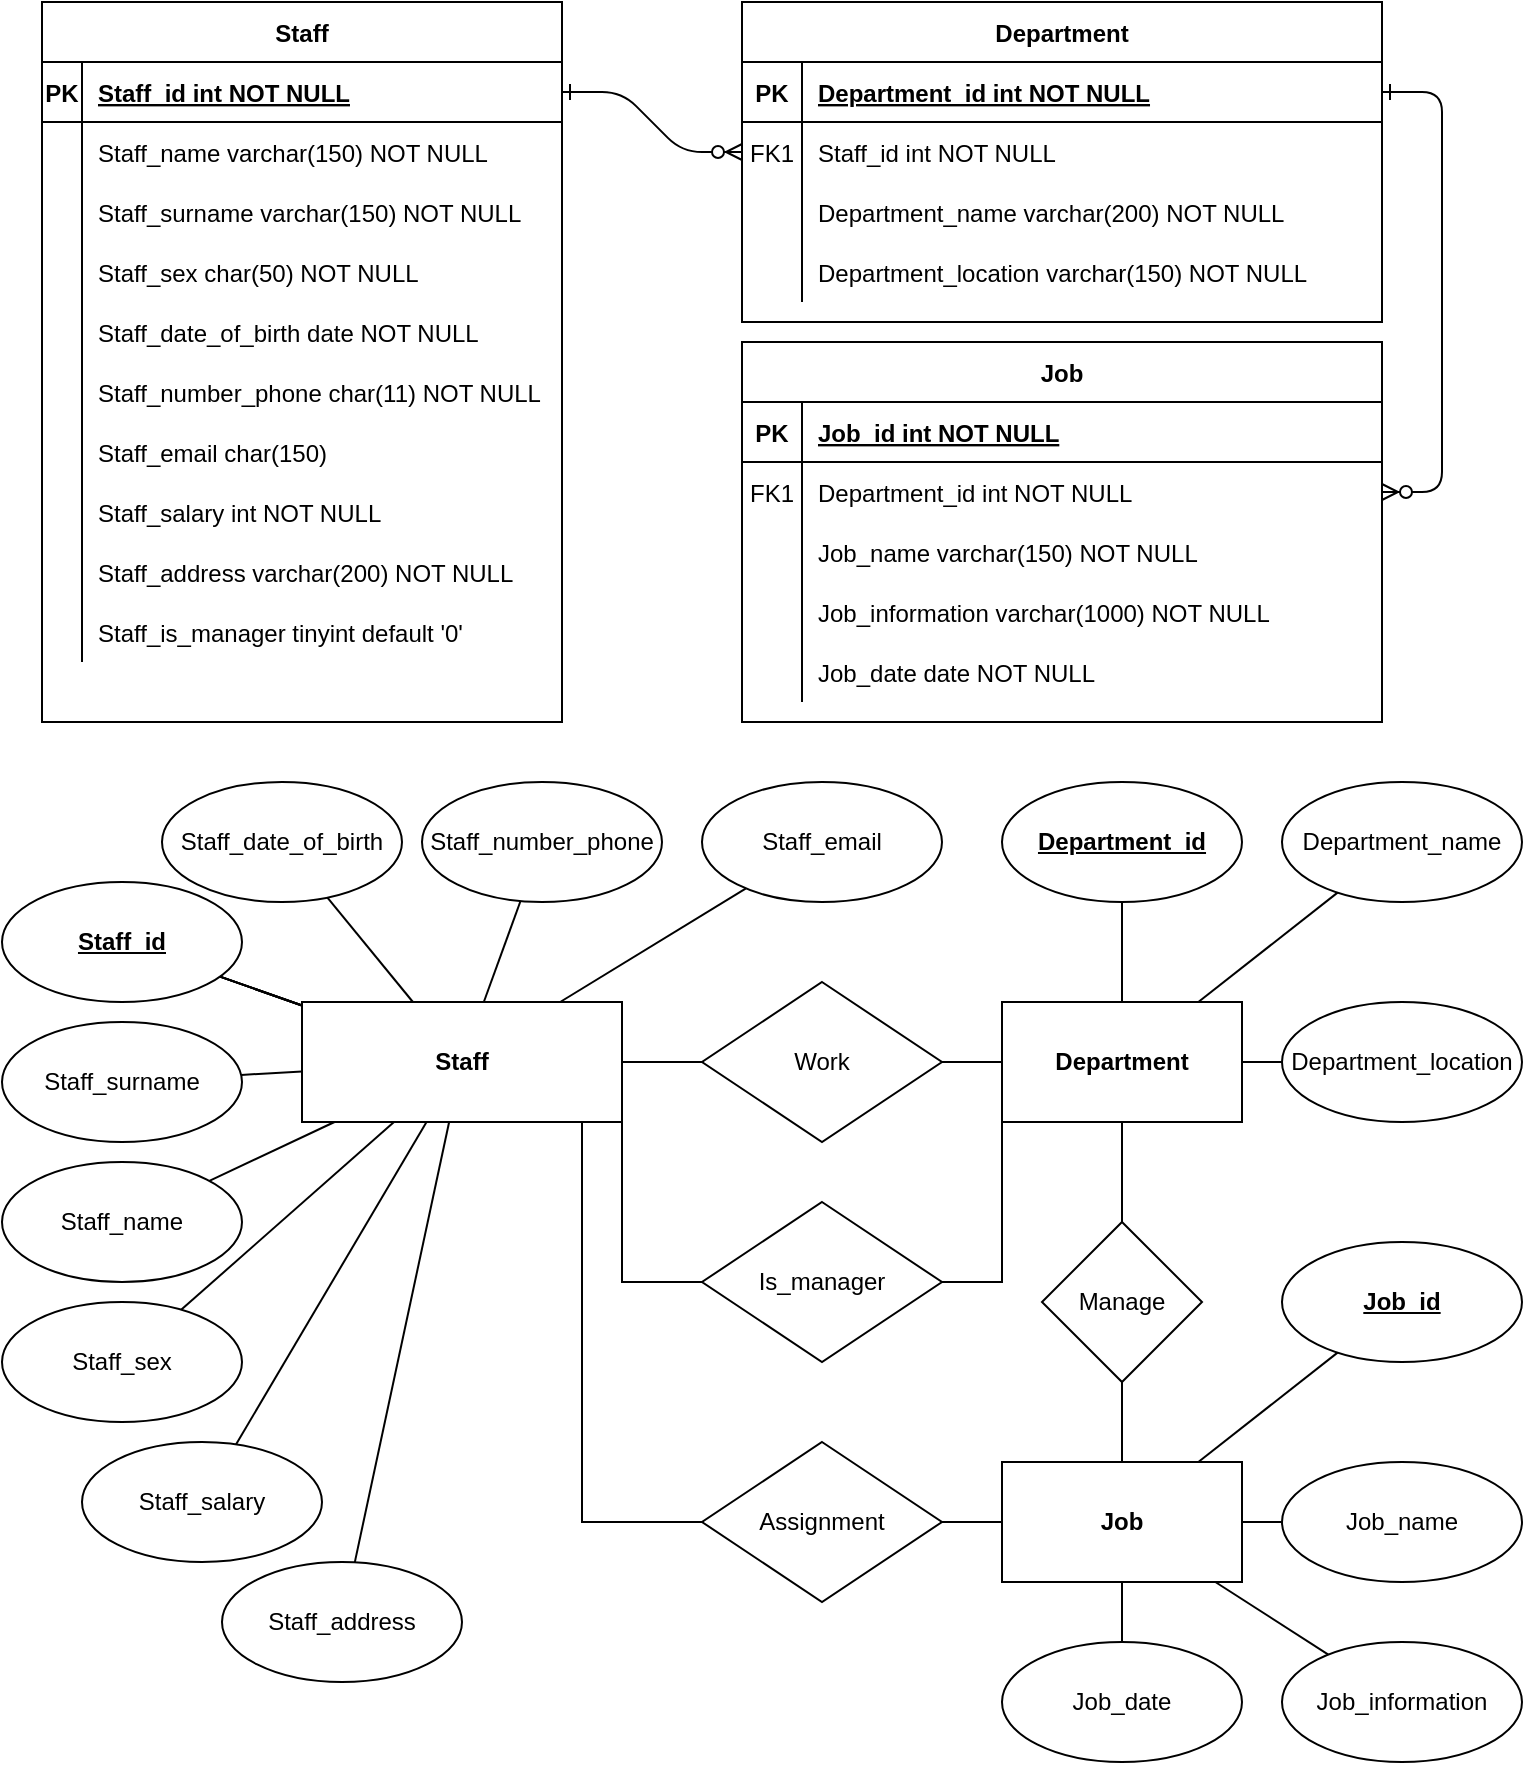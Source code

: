 <mxfile version="15.5.9" type="github">
  <diagram id="R2lEEEUBdFMjLlhIrx00" name="Page-1">
    <mxGraphModel dx="865" dy="453" grid="1" gridSize="10" guides="1" tooltips="1" connect="1" arrows="1" fold="1" page="1" pageScale="1" pageWidth="850" pageHeight="1100" math="0" shadow="0" extFonts="Permanent Marker^https://fonts.googleapis.com/css?family=Permanent+Marker">
      <root>
        <mxCell id="0" />
        <mxCell id="1" parent="0" />
        <mxCell id="C-vyLk0tnHw3VtMMgP7b-1" value="" style="edgeStyle=entityRelationEdgeStyle;endArrow=ERzeroToMany;startArrow=ERone;endFill=1;startFill=0;" parent="1" source="C-vyLk0tnHw3VtMMgP7b-24" target="C-vyLk0tnHw3VtMMgP7b-6" edge="1">
          <mxGeometry width="100" height="100" relative="1" as="geometry">
            <mxPoint x="340" y="720" as="sourcePoint" />
            <mxPoint x="440" y="620" as="targetPoint" />
          </mxGeometry>
        </mxCell>
        <mxCell id="C-vyLk0tnHw3VtMMgP7b-12" value="" style="edgeStyle=entityRelationEdgeStyle;endArrow=ERzeroToMany;startArrow=ERone;endFill=1;startFill=0;" parent="1" source="C-vyLk0tnHw3VtMMgP7b-3" target="C-vyLk0tnHw3VtMMgP7b-17" edge="1">
          <mxGeometry width="100" height="100" relative="1" as="geometry">
            <mxPoint x="400" y="180" as="sourcePoint" />
            <mxPoint x="460" y="205" as="targetPoint" />
          </mxGeometry>
        </mxCell>
        <mxCell id="C-vyLk0tnHw3VtMMgP7b-2" value="Department" style="shape=table;startSize=30;container=1;collapsible=1;childLayout=tableLayout;fixedRows=1;rowLines=0;fontStyle=1;align=center;resizeLast=1;" parent="1" vertex="1">
          <mxGeometry x="440" y="40" width="320" height="160" as="geometry" />
        </mxCell>
        <mxCell id="C-vyLk0tnHw3VtMMgP7b-3" value="" style="shape=partialRectangle;collapsible=0;dropTarget=0;pointerEvents=0;fillColor=none;points=[[0,0.5],[1,0.5]];portConstraint=eastwest;top=0;left=0;right=0;bottom=1;" parent="C-vyLk0tnHw3VtMMgP7b-2" vertex="1">
          <mxGeometry y="30" width="320" height="30" as="geometry" />
        </mxCell>
        <mxCell id="C-vyLk0tnHw3VtMMgP7b-4" value="PK" style="shape=partialRectangle;overflow=hidden;connectable=0;fillColor=none;top=0;left=0;bottom=0;right=0;fontStyle=1;" parent="C-vyLk0tnHw3VtMMgP7b-3" vertex="1">
          <mxGeometry width="30" height="30" as="geometry">
            <mxRectangle width="30" height="30" as="alternateBounds" />
          </mxGeometry>
        </mxCell>
        <mxCell id="C-vyLk0tnHw3VtMMgP7b-5" value="Department_id int NOT NULL " style="shape=partialRectangle;overflow=hidden;connectable=0;fillColor=none;top=0;left=0;bottom=0;right=0;align=left;spacingLeft=6;fontStyle=5;" parent="C-vyLk0tnHw3VtMMgP7b-3" vertex="1">
          <mxGeometry x="30" width="290" height="30" as="geometry">
            <mxRectangle width="290" height="30" as="alternateBounds" />
          </mxGeometry>
        </mxCell>
        <mxCell id="C-vyLk0tnHw3VtMMgP7b-6" value="" style="shape=partialRectangle;collapsible=0;dropTarget=0;pointerEvents=0;fillColor=none;points=[[0,0.5],[1,0.5]];portConstraint=eastwest;top=0;left=0;right=0;bottom=0;" parent="C-vyLk0tnHw3VtMMgP7b-2" vertex="1">
          <mxGeometry y="60" width="320" height="30" as="geometry" />
        </mxCell>
        <mxCell id="C-vyLk0tnHw3VtMMgP7b-7" value="FK1" style="shape=partialRectangle;overflow=hidden;connectable=0;fillColor=none;top=0;left=0;bottom=0;right=0;" parent="C-vyLk0tnHw3VtMMgP7b-6" vertex="1">
          <mxGeometry width="30" height="30" as="geometry">
            <mxRectangle width="30" height="30" as="alternateBounds" />
          </mxGeometry>
        </mxCell>
        <mxCell id="C-vyLk0tnHw3VtMMgP7b-8" value="Staff_id int NOT NULL" style="shape=partialRectangle;overflow=hidden;connectable=0;fillColor=none;top=0;left=0;bottom=0;right=0;align=left;spacingLeft=6;" parent="C-vyLk0tnHw3VtMMgP7b-6" vertex="1">
          <mxGeometry x="30" width="290" height="30" as="geometry">
            <mxRectangle width="290" height="30" as="alternateBounds" />
          </mxGeometry>
        </mxCell>
        <mxCell id="C-vyLk0tnHw3VtMMgP7b-9" value="" style="shape=partialRectangle;collapsible=0;dropTarget=0;pointerEvents=0;fillColor=none;points=[[0,0.5],[1,0.5]];portConstraint=eastwest;top=0;left=0;right=0;bottom=0;" parent="C-vyLk0tnHw3VtMMgP7b-2" vertex="1">
          <mxGeometry y="90" width="320" height="30" as="geometry" />
        </mxCell>
        <mxCell id="C-vyLk0tnHw3VtMMgP7b-10" value="" style="shape=partialRectangle;overflow=hidden;connectable=0;fillColor=none;top=0;left=0;bottom=0;right=0;" parent="C-vyLk0tnHw3VtMMgP7b-9" vertex="1">
          <mxGeometry width="30" height="30" as="geometry">
            <mxRectangle width="30" height="30" as="alternateBounds" />
          </mxGeometry>
        </mxCell>
        <mxCell id="C-vyLk0tnHw3VtMMgP7b-11" value="Department_name varchar(200) NOT NULL" style="shape=partialRectangle;overflow=hidden;connectable=0;fillColor=none;top=0;left=0;bottom=0;right=0;align=left;spacingLeft=6;" parent="C-vyLk0tnHw3VtMMgP7b-9" vertex="1">
          <mxGeometry x="30" width="290" height="30" as="geometry">
            <mxRectangle width="290" height="30" as="alternateBounds" />
          </mxGeometry>
        </mxCell>
        <mxCell id="ywh3ktPtu6zBxgVh0-jT-93" value="" style="shape=partialRectangle;collapsible=0;dropTarget=0;pointerEvents=0;fillColor=none;top=0;left=0;bottom=0;right=0;points=[[0,0.5],[1,0.5]];portConstraint=eastwest;" vertex="1" parent="C-vyLk0tnHw3VtMMgP7b-2">
          <mxGeometry y="120" width="320" height="30" as="geometry" />
        </mxCell>
        <mxCell id="ywh3ktPtu6zBxgVh0-jT-94" value="" style="shape=partialRectangle;connectable=0;fillColor=none;top=0;left=0;bottom=0;right=0;editable=1;overflow=hidden;" vertex="1" parent="ywh3ktPtu6zBxgVh0-jT-93">
          <mxGeometry width="30" height="30" as="geometry">
            <mxRectangle width="30" height="30" as="alternateBounds" />
          </mxGeometry>
        </mxCell>
        <mxCell id="ywh3ktPtu6zBxgVh0-jT-95" value="Department_location varchar(150) NOT NULL" style="shape=partialRectangle;connectable=0;fillColor=none;top=0;left=0;bottom=0;right=0;align=left;spacingLeft=6;overflow=hidden;" vertex="1" parent="ywh3ktPtu6zBxgVh0-jT-93">
          <mxGeometry x="30" width="290" height="30" as="geometry">
            <mxRectangle width="290" height="30" as="alternateBounds" />
          </mxGeometry>
        </mxCell>
        <mxCell id="C-vyLk0tnHw3VtMMgP7b-13" value="Job" style="shape=table;startSize=30;container=1;collapsible=1;childLayout=tableLayout;fixedRows=1;rowLines=0;fontStyle=1;align=center;resizeLast=1;" parent="1" vertex="1">
          <mxGeometry x="440" y="210" width="320" height="190" as="geometry" />
        </mxCell>
        <mxCell id="C-vyLk0tnHw3VtMMgP7b-14" value="" style="shape=partialRectangle;collapsible=0;dropTarget=0;pointerEvents=0;fillColor=none;points=[[0,0.5],[1,0.5]];portConstraint=eastwest;top=0;left=0;right=0;bottom=1;" parent="C-vyLk0tnHw3VtMMgP7b-13" vertex="1">
          <mxGeometry y="30" width="320" height="30" as="geometry" />
        </mxCell>
        <mxCell id="C-vyLk0tnHw3VtMMgP7b-15" value="PK" style="shape=partialRectangle;overflow=hidden;connectable=0;fillColor=none;top=0;left=0;bottom=0;right=0;fontStyle=1;" parent="C-vyLk0tnHw3VtMMgP7b-14" vertex="1">
          <mxGeometry width="30" height="30" as="geometry">
            <mxRectangle width="30" height="30" as="alternateBounds" />
          </mxGeometry>
        </mxCell>
        <mxCell id="C-vyLk0tnHw3VtMMgP7b-16" value="Job_id int NOT NULL " style="shape=partialRectangle;overflow=hidden;connectable=0;fillColor=none;top=0;left=0;bottom=0;right=0;align=left;spacingLeft=6;fontStyle=5;" parent="C-vyLk0tnHw3VtMMgP7b-14" vertex="1">
          <mxGeometry x="30" width="290" height="30" as="geometry">
            <mxRectangle width="290" height="30" as="alternateBounds" />
          </mxGeometry>
        </mxCell>
        <mxCell id="C-vyLk0tnHw3VtMMgP7b-17" value="" style="shape=partialRectangle;collapsible=0;dropTarget=0;pointerEvents=0;fillColor=none;points=[[0,0.5],[1,0.5]];portConstraint=eastwest;top=0;left=0;right=0;bottom=0;" parent="C-vyLk0tnHw3VtMMgP7b-13" vertex="1">
          <mxGeometry y="60" width="320" height="30" as="geometry" />
        </mxCell>
        <mxCell id="C-vyLk0tnHw3VtMMgP7b-18" value="FK1" style="shape=partialRectangle;overflow=hidden;connectable=0;fillColor=none;top=0;left=0;bottom=0;right=0;" parent="C-vyLk0tnHw3VtMMgP7b-17" vertex="1">
          <mxGeometry width="30" height="30" as="geometry">
            <mxRectangle width="30" height="30" as="alternateBounds" />
          </mxGeometry>
        </mxCell>
        <mxCell id="C-vyLk0tnHw3VtMMgP7b-19" value="Department_id int NOT NULL" style="shape=partialRectangle;overflow=hidden;connectable=0;fillColor=none;top=0;left=0;bottom=0;right=0;align=left;spacingLeft=6;" parent="C-vyLk0tnHw3VtMMgP7b-17" vertex="1">
          <mxGeometry x="30" width="290" height="30" as="geometry">
            <mxRectangle width="290" height="30" as="alternateBounds" />
          </mxGeometry>
        </mxCell>
        <mxCell id="C-vyLk0tnHw3VtMMgP7b-20" value="" style="shape=partialRectangle;collapsible=0;dropTarget=0;pointerEvents=0;fillColor=none;points=[[0,0.5],[1,0.5]];portConstraint=eastwest;top=0;left=0;right=0;bottom=0;" parent="C-vyLk0tnHw3VtMMgP7b-13" vertex="1">
          <mxGeometry y="90" width="320" height="30" as="geometry" />
        </mxCell>
        <mxCell id="C-vyLk0tnHw3VtMMgP7b-21" value="" style="shape=partialRectangle;overflow=hidden;connectable=0;fillColor=none;top=0;left=0;bottom=0;right=0;" parent="C-vyLk0tnHw3VtMMgP7b-20" vertex="1">
          <mxGeometry width="30" height="30" as="geometry">
            <mxRectangle width="30" height="30" as="alternateBounds" />
          </mxGeometry>
        </mxCell>
        <mxCell id="C-vyLk0tnHw3VtMMgP7b-22" value="Job_name varchar(150) NOT NULL" style="shape=partialRectangle;overflow=hidden;connectable=0;fillColor=none;top=0;left=0;bottom=0;right=0;align=left;spacingLeft=6;" parent="C-vyLk0tnHw3VtMMgP7b-20" vertex="1">
          <mxGeometry x="30" width="290" height="30" as="geometry">
            <mxRectangle width="290" height="30" as="alternateBounds" />
          </mxGeometry>
        </mxCell>
        <mxCell id="ywh3ktPtu6zBxgVh0-jT-36" value="" style="shape=partialRectangle;collapsible=0;dropTarget=0;pointerEvents=0;fillColor=none;top=0;left=0;bottom=0;right=0;points=[[0,0.5],[1,0.5]];portConstraint=eastwest;" vertex="1" parent="C-vyLk0tnHw3VtMMgP7b-13">
          <mxGeometry y="120" width="320" height="30" as="geometry" />
        </mxCell>
        <mxCell id="ywh3ktPtu6zBxgVh0-jT-37" value="" style="shape=partialRectangle;connectable=0;fillColor=none;top=0;left=0;bottom=0;right=0;editable=1;overflow=hidden;" vertex="1" parent="ywh3ktPtu6zBxgVh0-jT-36">
          <mxGeometry width="30" height="30" as="geometry">
            <mxRectangle width="30" height="30" as="alternateBounds" />
          </mxGeometry>
        </mxCell>
        <mxCell id="ywh3ktPtu6zBxgVh0-jT-38" value="Job_information varchar(1000) NOT NULL" style="shape=partialRectangle;connectable=0;fillColor=none;top=0;left=0;bottom=0;right=0;align=left;spacingLeft=6;overflow=hidden;" vertex="1" parent="ywh3ktPtu6zBxgVh0-jT-36">
          <mxGeometry x="30" width="290" height="30" as="geometry">
            <mxRectangle width="290" height="30" as="alternateBounds" />
          </mxGeometry>
        </mxCell>
        <mxCell id="ywh3ktPtu6zBxgVh0-jT-39" value="" style="shape=partialRectangle;collapsible=0;dropTarget=0;pointerEvents=0;fillColor=none;top=0;left=0;bottom=0;right=0;points=[[0,0.5],[1,0.5]];portConstraint=eastwest;" vertex="1" parent="C-vyLk0tnHw3VtMMgP7b-13">
          <mxGeometry y="150" width="320" height="30" as="geometry" />
        </mxCell>
        <mxCell id="ywh3ktPtu6zBxgVh0-jT-40" value="" style="shape=partialRectangle;connectable=0;fillColor=none;top=0;left=0;bottom=0;right=0;editable=1;overflow=hidden;" vertex="1" parent="ywh3ktPtu6zBxgVh0-jT-39">
          <mxGeometry width="30" height="30" as="geometry">
            <mxRectangle width="30" height="30" as="alternateBounds" />
          </mxGeometry>
        </mxCell>
        <mxCell id="ywh3ktPtu6zBxgVh0-jT-41" value="Job_date date NOT NULL" style="shape=partialRectangle;connectable=0;fillColor=none;top=0;left=0;bottom=0;right=0;align=left;spacingLeft=6;overflow=hidden;" vertex="1" parent="ywh3ktPtu6zBxgVh0-jT-39">
          <mxGeometry x="30" width="290" height="30" as="geometry">
            <mxRectangle width="290" height="30" as="alternateBounds" />
          </mxGeometry>
        </mxCell>
        <mxCell id="C-vyLk0tnHw3VtMMgP7b-23" value="Staff" style="shape=table;startSize=30;container=1;collapsible=1;childLayout=tableLayout;fixedRows=1;rowLines=0;fontStyle=1;align=center;resizeLast=1;" parent="1" vertex="1">
          <mxGeometry x="90" y="40" width="260" height="360" as="geometry" />
        </mxCell>
        <mxCell id="C-vyLk0tnHw3VtMMgP7b-24" value="" style="shape=partialRectangle;collapsible=0;dropTarget=0;pointerEvents=0;fillColor=none;points=[[0,0.5],[1,0.5]];portConstraint=eastwest;top=0;left=0;right=0;bottom=1;" parent="C-vyLk0tnHw3VtMMgP7b-23" vertex="1">
          <mxGeometry y="30" width="260" height="30" as="geometry" />
        </mxCell>
        <mxCell id="C-vyLk0tnHw3VtMMgP7b-25" value="PK" style="shape=partialRectangle;overflow=hidden;connectable=0;fillColor=none;top=0;left=0;bottom=0;right=0;fontStyle=1;" parent="C-vyLk0tnHw3VtMMgP7b-24" vertex="1">
          <mxGeometry width="20" height="30" as="geometry">
            <mxRectangle width="20" height="30" as="alternateBounds" />
          </mxGeometry>
        </mxCell>
        <mxCell id="C-vyLk0tnHw3VtMMgP7b-26" value="Staff_id int NOT NULL " style="shape=partialRectangle;overflow=hidden;connectable=0;fillColor=none;top=0;left=0;bottom=0;right=0;align=left;spacingLeft=6;fontStyle=5;" parent="C-vyLk0tnHw3VtMMgP7b-24" vertex="1">
          <mxGeometry x="20" width="240" height="30" as="geometry">
            <mxRectangle width="240" height="30" as="alternateBounds" />
          </mxGeometry>
        </mxCell>
        <mxCell id="C-vyLk0tnHw3VtMMgP7b-27" value="" style="shape=partialRectangle;collapsible=0;dropTarget=0;pointerEvents=0;fillColor=none;points=[[0,0.5],[1,0.5]];portConstraint=eastwest;top=0;left=0;right=0;bottom=0;" parent="C-vyLk0tnHw3VtMMgP7b-23" vertex="1">
          <mxGeometry y="60" width="260" height="30" as="geometry" />
        </mxCell>
        <mxCell id="C-vyLk0tnHw3VtMMgP7b-28" value="" style="shape=partialRectangle;overflow=hidden;connectable=0;fillColor=none;top=0;left=0;bottom=0;right=0;" parent="C-vyLk0tnHw3VtMMgP7b-27" vertex="1">
          <mxGeometry width="20" height="30" as="geometry">
            <mxRectangle width="20" height="30" as="alternateBounds" />
          </mxGeometry>
        </mxCell>
        <mxCell id="C-vyLk0tnHw3VtMMgP7b-29" value="Staff_name varchar(150) NOT NULL" style="shape=partialRectangle;overflow=hidden;connectable=0;fillColor=none;top=0;left=0;bottom=0;right=0;align=left;spacingLeft=6;" parent="C-vyLk0tnHw3VtMMgP7b-27" vertex="1">
          <mxGeometry x="20" width="240" height="30" as="geometry">
            <mxRectangle width="240" height="30" as="alternateBounds" />
          </mxGeometry>
        </mxCell>
        <mxCell id="ywh3ktPtu6zBxgVh0-jT-11" value="" style="shape=partialRectangle;collapsible=0;dropTarget=0;pointerEvents=0;fillColor=none;top=0;left=0;bottom=0;right=0;points=[[0,0.5],[1,0.5]];portConstraint=eastwest;" vertex="1" parent="C-vyLk0tnHw3VtMMgP7b-23">
          <mxGeometry y="90" width="260" height="30" as="geometry" />
        </mxCell>
        <mxCell id="ywh3ktPtu6zBxgVh0-jT-12" value="" style="shape=partialRectangle;connectable=0;fillColor=none;top=0;left=0;bottom=0;right=0;editable=1;overflow=hidden;" vertex="1" parent="ywh3ktPtu6zBxgVh0-jT-11">
          <mxGeometry width="20" height="30" as="geometry">
            <mxRectangle width="20" height="30" as="alternateBounds" />
          </mxGeometry>
        </mxCell>
        <mxCell id="ywh3ktPtu6zBxgVh0-jT-13" value="Staff_surname varchar(150) NOT NULL" style="shape=partialRectangle;connectable=0;fillColor=none;top=0;left=0;bottom=0;right=0;align=left;spacingLeft=6;overflow=hidden;" vertex="1" parent="ywh3ktPtu6zBxgVh0-jT-11">
          <mxGeometry x="20" width="240" height="30" as="geometry">
            <mxRectangle width="240" height="30" as="alternateBounds" />
          </mxGeometry>
        </mxCell>
        <mxCell id="ywh3ktPtu6zBxgVh0-jT-14" value="" style="shape=partialRectangle;collapsible=0;dropTarget=0;pointerEvents=0;fillColor=none;top=0;left=0;bottom=0;right=0;points=[[0,0.5],[1,0.5]];portConstraint=eastwest;" vertex="1" parent="C-vyLk0tnHw3VtMMgP7b-23">
          <mxGeometry y="120" width="260" height="30" as="geometry" />
        </mxCell>
        <mxCell id="ywh3ktPtu6zBxgVh0-jT-15" value="" style="shape=partialRectangle;connectable=0;fillColor=none;top=0;left=0;bottom=0;right=0;editable=1;overflow=hidden;" vertex="1" parent="ywh3ktPtu6zBxgVh0-jT-14">
          <mxGeometry width="20" height="30" as="geometry">
            <mxRectangle width="20" height="30" as="alternateBounds" />
          </mxGeometry>
        </mxCell>
        <mxCell id="ywh3ktPtu6zBxgVh0-jT-16" value="Staff_sex char(50) NOT NULL" style="shape=partialRectangle;connectable=0;fillColor=none;top=0;left=0;bottom=0;right=0;align=left;spacingLeft=6;overflow=hidden;" vertex="1" parent="ywh3ktPtu6zBxgVh0-jT-14">
          <mxGeometry x="20" width="240" height="30" as="geometry">
            <mxRectangle width="240" height="30" as="alternateBounds" />
          </mxGeometry>
        </mxCell>
        <mxCell id="ywh3ktPtu6zBxgVh0-jT-17" value="" style="shape=partialRectangle;collapsible=0;dropTarget=0;pointerEvents=0;fillColor=none;top=0;left=0;bottom=0;right=0;points=[[0,0.5],[1,0.5]];portConstraint=eastwest;" vertex="1" parent="C-vyLk0tnHw3VtMMgP7b-23">
          <mxGeometry y="150" width="260" height="30" as="geometry" />
        </mxCell>
        <mxCell id="ywh3ktPtu6zBxgVh0-jT-18" value="" style="shape=partialRectangle;connectable=0;fillColor=none;top=0;left=0;bottom=0;right=0;editable=1;overflow=hidden;" vertex="1" parent="ywh3ktPtu6zBxgVh0-jT-17">
          <mxGeometry width="20" height="30" as="geometry">
            <mxRectangle width="20" height="30" as="alternateBounds" />
          </mxGeometry>
        </mxCell>
        <mxCell id="ywh3ktPtu6zBxgVh0-jT-19" value="Staff_date_of_birth date NOT NULL" style="shape=partialRectangle;connectable=0;fillColor=none;top=0;left=0;bottom=0;right=0;align=left;spacingLeft=6;overflow=hidden;" vertex="1" parent="ywh3ktPtu6zBxgVh0-jT-17">
          <mxGeometry x="20" width="240" height="30" as="geometry">
            <mxRectangle width="240" height="30" as="alternateBounds" />
          </mxGeometry>
        </mxCell>
        <mxCell id="ywh3ktPtu6zBxgVh0-jT-20" value="" style="shape=partialRectangle;collapsible=0;dropTarget=0;pointerEvents=0;fillColor=none;top=0;left=0;bottom=0;right=0;points=[[0,0.5],[1,0.5]];portConstraint=eastwest;" vertex="1" parent="C-vyLk0tnHw3VtMMgP7b-23">
          <mxGeometry y="180" width="260" height="30" as="geometry" />
        </mxCell>
        <mxCell id="ywh3ktPtu6zBxgVh0-jT-21" value="" style="shape=partialRectangle;connectable=0;fillColor=none;top=0;left=0;bottom=0;right=0;editable=1;overflow=hidden;" vertex="1" parent="ywh3ktPtu6zBxgVh0-jT-20">
          <mxGeometry width="20" height="30" as="geometry">
            <mxRectangle width="20" height="30" as="alternateBounds" />
          </mxGeometry>
        </mxCell>
        <mxCell id="ywh3ktPtu6zBxgVh0-jT-22" value="Staff_number_phone char(11) NOT NULL" style="shape=partialRectangle;connectable=0;fillColor=none;top=0;left=0;bottom=0;right=0;align=left;spacingLeft=6;overflow=hidden;" vertex="1" parent="ywh3ktPtu6zBxgVh0-jT-20">
          <mxGeometry x="20" width="240" height="30" as="geometry">
            <mxRectangle width="240" height="30" as="alternateBounds" />
          </mxGeometry>
        </mxCell>
        <mxCell id="ywh3ktPtu6zBxgVh0-jT-23" value="" style="shape=partialRectangle;collapsible=0;dropTarget=0;pointerEvents=0;fillColor=none;top=0;left=0;bottom=0;right=0;points=[[0,0.5],[1,0.5]];portConstraint=eastwest;" vertex="1" parent="C-vyLk0tnHw3VtMMgP7b-23">
          <mxGeometry y="210" width="260" height="30" as="geometry" />
        </mxCell>
        <mxCell id="ywh3ktPtu6zBxgVh0-jT-24" value="" style="shape=partialRectangle;connectable=0;fillColor=none;top=0;left=0;bottom=0;right=0;editable=1;overflow=hidden;" vertex="1" parent="ywh3ktPtu6zBxgVh0-jT-23">
          <mxGeometry width="20" height="30" as="geometry">
            <mxRectangle width="20" height="30" as="alternateBounds" />
          </mxGeometry>
        </mxCell>
        <mxCell id="ywh3ktPtu6zBxgVh0-jT-25" value="Staff_email char(150)" style="shape=partialRectangle;connectable=0;fillColor=none;top=0;left=0;bottom=0;right=0;align=left;spacingLeft=6;overflow=hidden;" vertex="1" parent="ywh3ktPtu6zBxgVh0-jT-23">
          <mxGeometry x="20" width="240" height="30" as="geometry">
            <mxRectangle width="240" height="30" as="alternateBounds" />
          </mxGeometry>
        </mxCell>
        <mxCell id="ywh3ktPtu6zBxgVh0-jT-26" value="" style="shape=partialRectangle;collapsible=0;dropTarget=0;pointerEvents=0;fillColor=none;top=0;left=0;bottom=0;right=0;points=[[0,0.5],[1,0.5]];portConstraint=eastwest;" vertex="1" parent="C-vyLk0tnHw3VtMMgP7b-23">
          <mxGeometry y="240" width="260" height="30" as="geometry" />
        </mxCell>
        <mxCell id="ywh3ktPtu6zBxgVh0-jT-27" value="" style="shape=partialRectangle;connectable=0;fillColor=none;top=0;left=0;bottom=0;right=0;editable=1;overflow=hidden;" vertex="1" parent="ywh3ktPtu6zBxgVh0-jT-26">
          <mxGeometry width="20" height="30" as="geometry">
            <mxRectangle width="20" height="30" as="alternateBounds" />
          </mxGeometry>
        </mxCell>
        <mxCell id="ywh3ktPtu6zBxgVh0-jT-28" value="Staff_salary int NOT NULL" style="shape=partialRectangle;connectable=0;fillColor=none;top=0;left=0;bottom=0;right=0;align=left;spacingLeft=6;overflow=hidden;" vertex="1" parent="ywh3ktPtu6zBxgVh0-jT-26">
          <mxGeometry x="20" width="240" height="30" as="geometry">
            <mxRectangle width="240" height="30" as="alternateBounds" />
          </mxGeometry>
        </mxCell>
        <mxCell id="ywh3ktPtu6zBxgVh0-jT-29" value="" style="shape=partialRectangle;collapsible=0;dropTarget=0;pointerEvents=0;fillColor=none;top=0;left=0;bottom=0;right=0;points=[[0,0.5],[1,0.5]];portConstraint=eastwest;" vertex="1" parent="C-vyLk0tnHw3VtMMgP7b-23">
          <mxGeometry y="270" width="260" height="30" as="geometry" />
        </mxCell>
        <mxCell id="ywh3ktPtu6zBxgVh0-jT-30" value="" style="shape=partialRectangle;connectable=0;fillColor=none;top=0;left=0;bottom=0;right=0;editable=1;overflow=hidden;" vertex="1" parent="ywh3ktPtu6zBxgVh0-jT-29">
          <mxGeometry width="20" height="30" as="geometry">
            <mxRectangle width="20" height="30" as="alternateBounds" />
          </mxGeometry>
        </mxCell>
        <mxCell id="ywh3ktPtu6zBxgVh0-jT-31" value="Staff_address varchar(200) NOT NULL" style="shape=partialRectangle;connectable=0;fillColor=none;top=0;left=0;bottom=0;right=0;align=left;spacingLeft=6;overflow=hidden;" vertex="1" parent="ywh3ktPtu6zBxgVh0-jT-29">
          <mxGeometry x="20" width="240" height="30" as="geometry">
            <mxRectangle width="240" height="30" as="alternateBounds" />
          </mxGeometry>
        </mxCell>
        <mxCell id="ywh3ktPtu6zBxgVh0-jT-32" value="" style="shape=partialRectangle;collapsible=0;dropTarget=0;pointerEvents=0;fillColor=none;top=0;left=0;bottom=0;right=0;points=[[0,0.5],[1,0.5]];portConstraint=eastwest;" vertex="1" parent="C-vyLk0tnHw3VtMMgP7b-23">
          <mxGeometry y="300" width="260" height="30" as="geometry" />
        </mxCell>
        <mxCell id="ywh3ktPtu6zBxgVh0-jT-33" value="" style="shape=partialRectangle;connectable=0;fillColor=none;top=0;left=0;bottom=0;right=0;editable=1;overflow=hidden;" vertex="1" parent="ywh3ktPtu6zBxgVh0-jT-32">
          <mxGeometry width="20" height="30" as="geometry">
            <mxRectangle width="20" height="30" as="alternateBounds" />
          </mxGeometry>
        </mxCell>
        <mxCell id="ywh3ktPtu6zBxgVh0-jT-34" value="Staff_is_manager tinyint default &#39;0&#39;" style="shape=partialRectangle;connectable=0;fillColor=none;top=0;left=0;bottom=0;right=0;align=left;spacingLeft=6;overflow=hidden;" vertex="1" parent="ywh3ktPtu6zBxgVh0-jT-32">
          <mxGeometry x="20" width="240" height="30" as="geometry">
            <mxRectangle width="240" height="30" as="alternateBounds" />
          </mxGeometry>
        </mxCell>
        <mxCell id="ywh3ktPtu6zBxgVh0-jT-44" value="" style="rounded=0;orthogonalLoop=1;jettySize=auto;html=1;endArrow=none;endFill=0;" edge="1" parent="1" source="ywh3ktPtu6zBxgVh0-jT-42" target="ywh3ktPtu6zBxgVh0-jT-43">
          <mxGeometry relative="1" as="geometry" />
        </mxCell>
        <mxCell id="ywh3ktPtu6zBxgVh0-jT-45" value="" style="edgeStyle=none;rounded=0;orthogonalLoop=1;jettySize=auto;html=1;endArrow=none;endFill=0;" edge="1" parent="1" source="ywh3ktPtu6zBxgVh0-jT-42" target="ywh3ktPtu6zBxgVh0-jT-43">
          <mxGeometry relative="1" as="geometry" />
        </mxCell>
        <mxCell id="ywh3ktPtu6zBxgVh0-jT-46" value="" style="edgeStyle=none;rounded=0;orthogonalLoop=1;jettySize=auto;html=1;endArrow=none;endFill=0;" edge="1" parent="1" source="ywh3ktPtu6zBxgVh0-jT-42" target="ywh3ktPtu6zBxgVh0-jT-43">
          <mxGeometry relative="1" as="geometry" />
        </mxCell>
        <mxCell id="ywh3ktPtu6zBxgVh0-jT-48" value="" style="edgeStyle=none;rounded=0;orthogonalLoop=1;jettySize=auto;html=1;endArrow=none;endFill=0;" edge="1" parent="1" source="ywh3ktPtu6zBxgVh0-jT-42" target="ywh3ktPtu6zBxgVh0-jT-47">
          <mxGeometry relative="1" as="geometry" />
        </mxCell>
        <mxCell id="ywh3ktPtu6zBxgVh0-jT-49" value="" style="edgeStyle=none;rounded=0;orthogonalLoop=1;jettySize=auto;html=1;endArrow=none;endFill=0;" edge="1" parent="1" source="ywh3ktPtu6zBxgVh0-jT-42" target="ywh3ktPtu6zBxgVh0-jT-43">
          <mxGeometry relative="1" as="geometry" />
        </mxCell>
        <mxCell id="ywh3ktPtu6zBxgVh0-jT-51" value="" style="edgeStyle=none;rounded=0;orthogonalLoop=1;jettySize=auto;html=1;endArrow=none;endFill=0;" edge="1" parent="1" source="ywh3ktPtu6zBxgVh0-jT-42" target="ywh3ktPtu6zBxgVh0-jT-50">
          <mxGeometry relative="1" as="geometry" />
        </mxCell>
        <mxCell id="ywh3ktPtu6zBxgVh0-jT-53" value="" style="edgeStyle=none;rounded=0;orthogonalLoop=1;jettySize=auto;html=1;endArrow=none;endFill=0;" edge="1" parent="1" source="ywh3ktPtu6zBxgVh0-jT-42" target="ywh3ktPtu6zBxgVh0-jT-52">
          <mxGeometry relative="1" as="geometry" />
        </mxCell>
        <mxCell id="ywh3ktPtu6zBxgVh0-jT-55" value="" style="edgeStyle=none;rounded=0;orthogonalLoop=1;jettySize=auto;html=1;endArrow=none;endFill=0;" edge="1" parent="1" source="ywh3ktPtu6zBxgVh0-jT-42" target="ywh3ktPtu6zBxgVh0-jT-54">
          <mxGeometry relative="1" as="geometry" />
        </mxCell>
        <mxCell id="ywh3ktPtu6zBxgVh0-jT-57" value="" style="edgeStyle=none;rounded=0;orthogonalLoop=1;jettySize=auto;html=1;endArrow=none;endFill=0;" edge="1" parent="1" source="ywh3ktPtu6zBxgVh0-jT-42" target="ywh3ktPtu6zBxgVh0-jT-56">
          <mxGeometry relative="1" as="geometry" />
        </mxCell>
        <mxCell id="ywh3ktPtu6zBxgVh0-jT-59" value="" style="edgeStyle=none;rounded=0;orthogonalLoop=1;jettySize=auto;html=1;endArrow=none;endFill=0;" edge="1" parent="1" source="ywh3ktPtu6zBxgVh0-jT-42" target="ywh3ktPtu6zBxgVh0-jT-58">
          <mxGeometry relative="1" as="geometry" />
        </mxCell>
        <mxCell id="ywh3ktPtu6zBxgVh0-jT-61" value="" style="edgeStyle=none;rounded=0;orthogonalLoop=1;jettySize=auto;html=1;endArrow=none;endFill=0;" edge="1" parent="1" source="ywh3ktPtu6zBxgVh0-jT-42" target="ywh3ktPtu6zBxgVh0-jT-60">
          <mxGeometry relative="1" as="geometry" />
        </mxCell>
        <mxCell id="ywh3ktPtu6zBxgVh0-jT-63" value="" style="edgeStyle=none;rounded=0;orthogonalLoop=1;jettySize=auto;html=1;endArrow=none;endFill=0;" edge="1" parent="1" source="ywh3ktPtu6zBxgVh0-jT-42" target="ywh3ktPtu6zBxgVh0-jT-62">
          <mxGeometry relative="1" as="geometry" />
        </mxCell>
        <mxCell id="ywh3ktPtu6zBxgVh0-jT-66" value="" style="edgeStyle=none;rounded=0;orthogonalLoop=1;jettySize=auto;html=1;endArrow=none;endFill=0;" edge="1" parent="1" source="ywh3ktPtu6zBxgVh0-jT-42" target="ywh3ktPtu6zBxgVh0-jT-65">
          <mxGeometry relative="1" as="geometry" />
        </mxCell>
        <mxCell id="ywh3ktPtu6zBxgVh0-jT-69" value="" style="edgeStyle=orthogonalEdgeStyle;rounded=0;orthogonalLoop=1;jettySize=auto;html=1;endArrow=none;endFill=0;" edge="1" parent="1" source="ywh3ktPtu6zBxgVh0-jT-42" target="ywh3ktPtu6zBxgVh0-jT-68">
          <mxGeometry relative="1" as="geometry">
            <Array as="points">
              <mxPoint x="380" y="680" />
            </Array>
          </mxGeometry>
        </mxCell>
        <mxCell id="ywh3ktPtu6zBxgVh0-jT-90" value="" style="edgeStyle=orthogonalEdgeStyle;rounded=0;orthogonalLoop=1;jettySize=auto;html=1;endArrow=none;endFill=0;" edge="1" parent="1" source="ywh3ktPtu6zBxgVh0-jT-42" target="ywh3ktPtu6zBxgVh0-jT-89">
          <mxGeometry relative="1" as="geometry">
            <Array as="points">
              <mxPoint x="360" y="800" />
            </Array>
          </mxGeometry>
        </mxCell>
        <mxCell id="ywh3ktPtu6zBxgVh0-jT-42" value="&lt;b&gt;Staff&lt;/b&gt;" style="rounded=0;whiteSpace=wrap;html=1;" vertex="1" parent="1">
          <mxGeometry x="220" y="540" width="160" height="60" as="geometry" />
        </mxCell>
        <mxCell id="ywh3ktPtu6zBxgVh0-jT-43" value="&lt;span style=&quot;font-weight: 700 ; text-align: left&quot;&gt;&lt;u&gt;Staff_id&lt;/u&gt;&lt;/span&gt;" style="ellipse;whiteSpace=wrap;html=1;rounded=0;" vertex="1" parent="1">
          <mxGeometry x="70" y="480" width="120" height="60" as="geometry" />
        </mxCell>
        <mxCell id="ywh3ktPtu6zBxgVh0-jT-47" value="&lt;span style=&quot;text-align: left&quot;&gt;Staff_name&lt;/span&gt;" style="ellipse;whiteSpace=wrap;html=1;rounded=0;" vertex="1" parent="1">
          <mxGeometry x="70" y="620" width="120" height="60" as="geometry" />
        </mxCell>
        <mxCell id="ywh3ktPtu6zBxgVh0-jT-50" value="&lt;span style=&quot;text-align: left&quot;&gt;Staff_surname&lt;/span&gt;" style="ellipse;whiteSpace=wrap;html=1;rounded=0;" vertex="1" parent="1">
          <mxGeometry x="70" y="550" width="120" height="60" as="geometry" />
        </mxCell>
        <mxCell id="ywh3ktPtu6zBxgVh0-jT-52" value="&lt;span style=&quot;text-align: left&quot;&gt;Staff_sex&lt;br&gt;&lt;/span&gt;" style="ellipse;whiteSpace=wrap;html=1;rounded=0;" vertex="1" parent="1">
          <mxGeometry x="70" y="690" width="120" height="60" as="geometry" />
        </mxCell>
        <mxCell id="ywh3ktPtu6zBxgVh0-jT-54" value="&lt;span style=&quot;text-align: left&quot;&gt;Staff_date_of_birth&lt;/span&gt;" style="ellipse;whiteSpace=wrap;html=1;rounded=0;" vertex="1" parent="1">
          <mxGeometry x="150" y="430" width="120" height="60" as="geometry" />
        </mxCell>
        <mxCell id="ywh3ktPtu6zBxgVh0-jT-56" value="&lt;span style=&quot;text-align: left&quot;&gt;Staff_number_phone&lt;/span&gt;" style="ellipse;whiteSpace=wrap;html=1;rounded=0;" vertex="1" parent="1">
          <mxGeometry x="280" y="430" width="120" height="60" as="geometry" />
        </mxCell>
        <mxCell id="ywh3ktPtu6zBxgVh0-jT-58" value="&lt;span style=&quot;text-align: left&quot;&gt;Staff_email&lt;/span&gt;" style="ellipse;whiteSpace=wrap;html=1;rounded=0;" vertex="1" parent="1">
          <mxGeometry x="420" y="430" width="120" height="60" as="geometry" />
        </mxCell>
        <mxCell id="ywh3ktPtu6zBxgVh0-jT-60" value="&lt;span style=&quot;text-align: left&quot;&gt;Staff_salary&lt;/span&gt;" style="ellipse;whiteSpace=wrap;html=1;rounded=0;" vertex="1" parent="1">
          <mxGeometry x="110" y="760" width="120" height="60" as="geometry" />
        </mxCell>
        <mxCell id="ywh3ktPtu6zBxgVh0-jT-62" value="&lt;span style=&quot;text-align: left&quot;&gt;Staff_address&lt;/span&gt;" style="ellipse;whiteSpace=wrap;html=1;rounded=0;" vertex="1" parent="1">
          <mxGeometry x="180" y="820" width="120" height="60" as="geometry" />
        </mxCell>
        <mxCell id="ywh3ktPtu6zBxgVh0-jT-74" value="" style="edgeStyle=orthogonalEdgeStyle;rounded=0;orthogonalLoop=1;jettySize=auto;html=1;endArrow=none;endFill=0;" edge="1" parent="1" source="ywh3ktPtu6zBxgVh0-jT-64" target="ywh3ktPtu6zBxgVh0-jT-73">
          <mxGeometry relative="1" as="geometry" />
        </mxCell>
        <mxCell id="ywh3ktPtu6zBxgVh0-jT-76" value="" style="rounded=0;orthogonalLoop=1;jettySize=auto;html=1;endArrow=none;endFill=0;" edge="1" parent="1" source="ywh3ktPtu6zBxgVh0-jT-64" target="ywh3ktPtu6zBxgVh0-jT-75">
          <mxGeometry relative="1" as="geometry" />
        </mxCell>
        <mxCell id="ywh3ktPtu6zBxgVh0-jT-78" value="" style="edgeStyle=none;rounded=0;orthogonalLoop=1;jettySize=auto;html=1;endArrow=none;endFill=0;" edge="1" parent="1" source="ywh3ktPtu6zBxgVh0-jT-64" target="ywh3ktPtu6zBxgVh0-jT-77">
          <mxGeometry relative="1" as="geometry" />
        </mxCell>
        <mxCell id="ywh3ktPtu6zBxgVh0-jT-99" value="" style="edgeStyle=orthogonalEdgeStyle;rounded=0;orthogonalLoop=1;jettySize=auto;html=1;endArrow=none;endFill=0;" edge="1" parent="1" source="ywh3ktPtu6zBxgVh0-jT-64" target="ywh3ktPtu6zBxgVh0-jT-98">
          <mxGeometry relative="1" as="geometry" />
        </mxCell>
        <mxCell id="ywh3ktPtu6zBxgVh0-jT-64" value="&lt;span style=&quot;font-weight: 700&quot;&gt;Department&lt;/span&gt;" style="rounded=0;whiteSpace=wrap;html=1;" vertex="1" parent="1">
          <mxGeometry x="570" y="540" width="120" height="60" as="geometry" />
        </mxCell>
        <mxCell id="ywh3ktPtu6zBxgVh0-jT-67" value="" style="edgeStyle=none;rounded=0;orthogonalLoop=1;jettySize=auto;html=1;endArrow=none;endFill=0;" edge="1" parent="1" source="ywh3ktPtu6zBxgVh0-jT-65" target="ywh3ktPtu6zBxgVh0-jT-64">
          <mxGeometry relative="1" as="geometry" />
        </mxCell>
        <mxCell id="ywh3ktPtu6zBxgVh0-jT-65" value="Work" style="rhombus;whiteSpace=wrap;html=1;rounded=0;" vertex="1" parent="1">
          <mxGeometry x="420" y="530" width="120" height="80" as="geometry" />
        </mxCell>
        <mxCell id="ywh3ktPtu6zBxgVh0-jT-100" style="edgeStyle=orthogonalEdgeStyle;rounded=0;orthogonalLoop=1;jettySize=auto;html=1;entryX=0;entryY=1;entryDx=0;entryDy=0;endArrow=none;endFill=0;" edge="1" parent="1" source="ywh3ktPtu6zBxgVh0-jT-68" target="ywh3ktPtu6zBxgVh0-jT-64">
          <mxGeometry relative="1" as="geometry" />
        </mxCell>
        <mxCell id="ywh3ktPtu6zBxgVh0-jT-68" value="&lt;span style=&quot;text-align: left&quot;&gt;Is_manager&lt;/span&gt;" style="rhombus;whiteSpace=wrap;html=1;rounded=0;" vertex="1" parent="1">
          <mxGeometry x="420" y="640" width="120" height="80" as="geometry" />
        </mxCell>
        <mxCell id="ywh3ktPtu6zBxgVh0-jT-73" value="&lt;span style=&quot;text-align: left;&quot;&gt;Department_id&lt;/span&gt;" style="ellipse;whiteSpace=wrap;html=1;rounded=0;fontStyle=5" vertex="1" parent="1">
          <mxGeometry x="570" y="430" width="120" height="60" as="geometry" />
        </mxCell>
        <mxCell id="ywh3ktPtu6zBxgVh0-jT-75" value="&lt;span style=&quot;text-align: left&quot;&gt;Department_name&lt;/span&gt;" style="ellipse;whiteSpace=wrap;html=1;rounded=0;" vertex="1" parent="1">
          <mxGeometry x="710" y="430" width="120" height="60" as="geometry" />
        </mxCell>
        <mxCell id="ywh3ktPtu6zBxgVh0-jT-80" value="" style="edgeStyle=none;rounded=0;orthogonalLoop=1;jettySize=auto;html=1;endArrow=none;endFill=0;" edge="1" parent="1" source="ywh3ktPtu6zBxgVh0-jT-77" target="ywh3ktPtu6zBxgVh0-jT-79">
          <mxGeometry relative="1" as="geometry" />
        </mxCell>
        <mxCell id="ywh3ktPtu6zBxgVh0-jT-77" value="Manage" style="rhombus;whiteSpace=wrap;html=1;rounded=0;" vertex="1" parent="1">
          <mxGeometry x="590" y="650" width="80" height="80" as="geometry" />
        </mxCell>
        <mxCell id="ywh3ktPtu6zBxgVh0-jT-82" value="" style="edgeStyle=none;rounded=0;orthogonalLoop=1;jettySize=auto;html=1;endArrow=none;endFill=0;" edge="1" parent="1" source="ywh3ktPtu6zBxgVh0-jT-79" target="ywh3ktPtu6zBxgVh0-jT-81">
          <mxGeometry relative="1" as="geometry" />
        </mxCell>
        <mxCell id="ywh3ktPtu6zBxgVh0-jT-84" value="" style="edgeStyle=none;rounded=0;orthogonalLoop=1;jettySize=auto;html=1;endArrow=none;endFill=0;" edge="1" parent="1" source="ywh3ktPtu6zBxgVh0-jT-79" target="ywh3ktPtu6zBxgVh0-jT-83">
          <mxGeometry relative="1" as="geometry" />
        </mxCell>
        <mxCell id="ywh3ktPtu6zBxgVh0-jT-86" value="" style="edgeStyle=none;rounded=0;orthogonalLoop=1;jettySize=auto;html=1;endArrow=none;endFill=0;" edge="1" parent="1" source="ywh3ktPtu6zBxgVh0-jT-79" target="ywh3ktPtu6zBxgVh0-jT-85">
          <mxGeometry relative="1" as="geometry" />
        </mxCell>
        <mxCell id="ywh3ktPtu6zBxgVh0-jT-88" value="" style="edgeStyle=none;rounded=0;orthogonalLoop=1;jettySize=auto;html=1;endArrow=none;endFill=0;" edge="1" parent="1" source="ywh3ktPtu6zBxgVh0-jT-79" target="ywh3ktPtu6zBxgVh0-jT-87">
          <mxGeometry relative="1" as="geometry" />
        </mxCell>
        <mxCell id="ywh3ktPtu6zBxgVh0-jT-79" value="&lt;span style=&quot;font-weight: 700&quot;&gt;Job&lt;/span&gt;" style="whiteSpace=wrap;html=1;rounded=0;" vertex="1" parent="1">
          <mxGeometry x="570" y="770" width="120" height="60" as="geometry" />
        </mxCell>
        <mxCell id="ywh3ktPtu6zBxgVh0-jT-81" value="&lt;span style=&quot;text-align: left;&quot;&gt;Job_id&lt;/span&gt;" style="ellipse;whiteSpace=wrap;html=1;rounded=0;fontStyle=5" vertex="1" parent="1">
          <mxGeometry x="710" y="660" width="120" height="60" as="geometry" />
        </mxCell>
        <mxCell id="ywh3ktPtu6zBxgVh0-jT-83" value="&lt;span style=&quot;text-align: left&quot;&gt;Job_name&lt;/span&gt;" style="ellipse;whiteSpace=wrap;html=1;rounded=0;" vertex="1" parent="1">
          <mxGeometry x="710" y="770" width="120" height="60" as="geometry" />
        </mxCell>
        <mxCell id="ywh3ktPtu6zBxgVh0-jT-85" value="&lt;span style=&quot;text-align: left&quot;&gt;Job_information&lt;/span&gt;" style="ellipse;whiteSpace=wrap;html=1;rounded=0;" vertex="1" parent="1">
          <mxGeometry x="710" y="860" width="120" height="60" as="geometry" />
        </mxCell>
        <mxCell id="ywh3ktPtu6zBxgVh0-jT-87" value="&lt;span style=&quot;text-align: left&quot;&gt;Job_date&lt;/span&gt;" style="ellipse;whiteSpace=wrap;html=1;rounded=0;" vertex="1" parent="1">
          <mxGeometry x="570" y="860" width="120" height="60" as="geometry" />
        </mxCell>
        <mxCell id="ywh3ktPtu6zBxgVh0-jT-92" style="edgeStyle=none;rounded=0;orthogonalLoop=1;jettySize=auto;html=1;entryX=0;entryY=0.5;entryDx=0;entryDy=0;endArrow=none;endFill=0;" edge="1" parent="1" source="ywh3ktPtu6zBxgVh0-jT-89" target="ywh3ktPtu6zBxgVh0-jT-79">
          <mxGeometry relative="1" as="geometry" />
        </mxCell>
        <mxCell id="ywh3ktPtu6zBxgVh0-jT-89" value="Assignment" style="rhombus;whiteSpace=wrap;html=1;rounded=0;" vertex="1" parent="1">
          <mxGeometry x="420" y="760" width="120" height="80" as="geometry" />
        </mxCell>
        <mxCell id="ywh3ktPtu6zBxgVh0-jT-98" value="&lt;span style=&quot;text-align: left&quot;&gt;Department_location&lt;/span&gt;" style="ellipse;whiteSpace=wrap;html=1;rounded=0;" vertex="1" parent="1">
          <mxGeometry x="710" y="540" width="120" height="60" as="geometry" />
        </mxCell>
      </root>
    </mxGraphModel>
  </diagram>
</mxfile>
